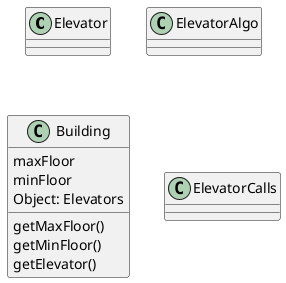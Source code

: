 @startuml


class Elevator {

    }

class ElevatorAlgo {

    }

 class Building {
    getMaxFloor()
    getMinFloor()
    getElevator()
    maxFloor
    minFloor
    Object: Elevators
    }

 class ElevatorCalls {

    }
@enduml